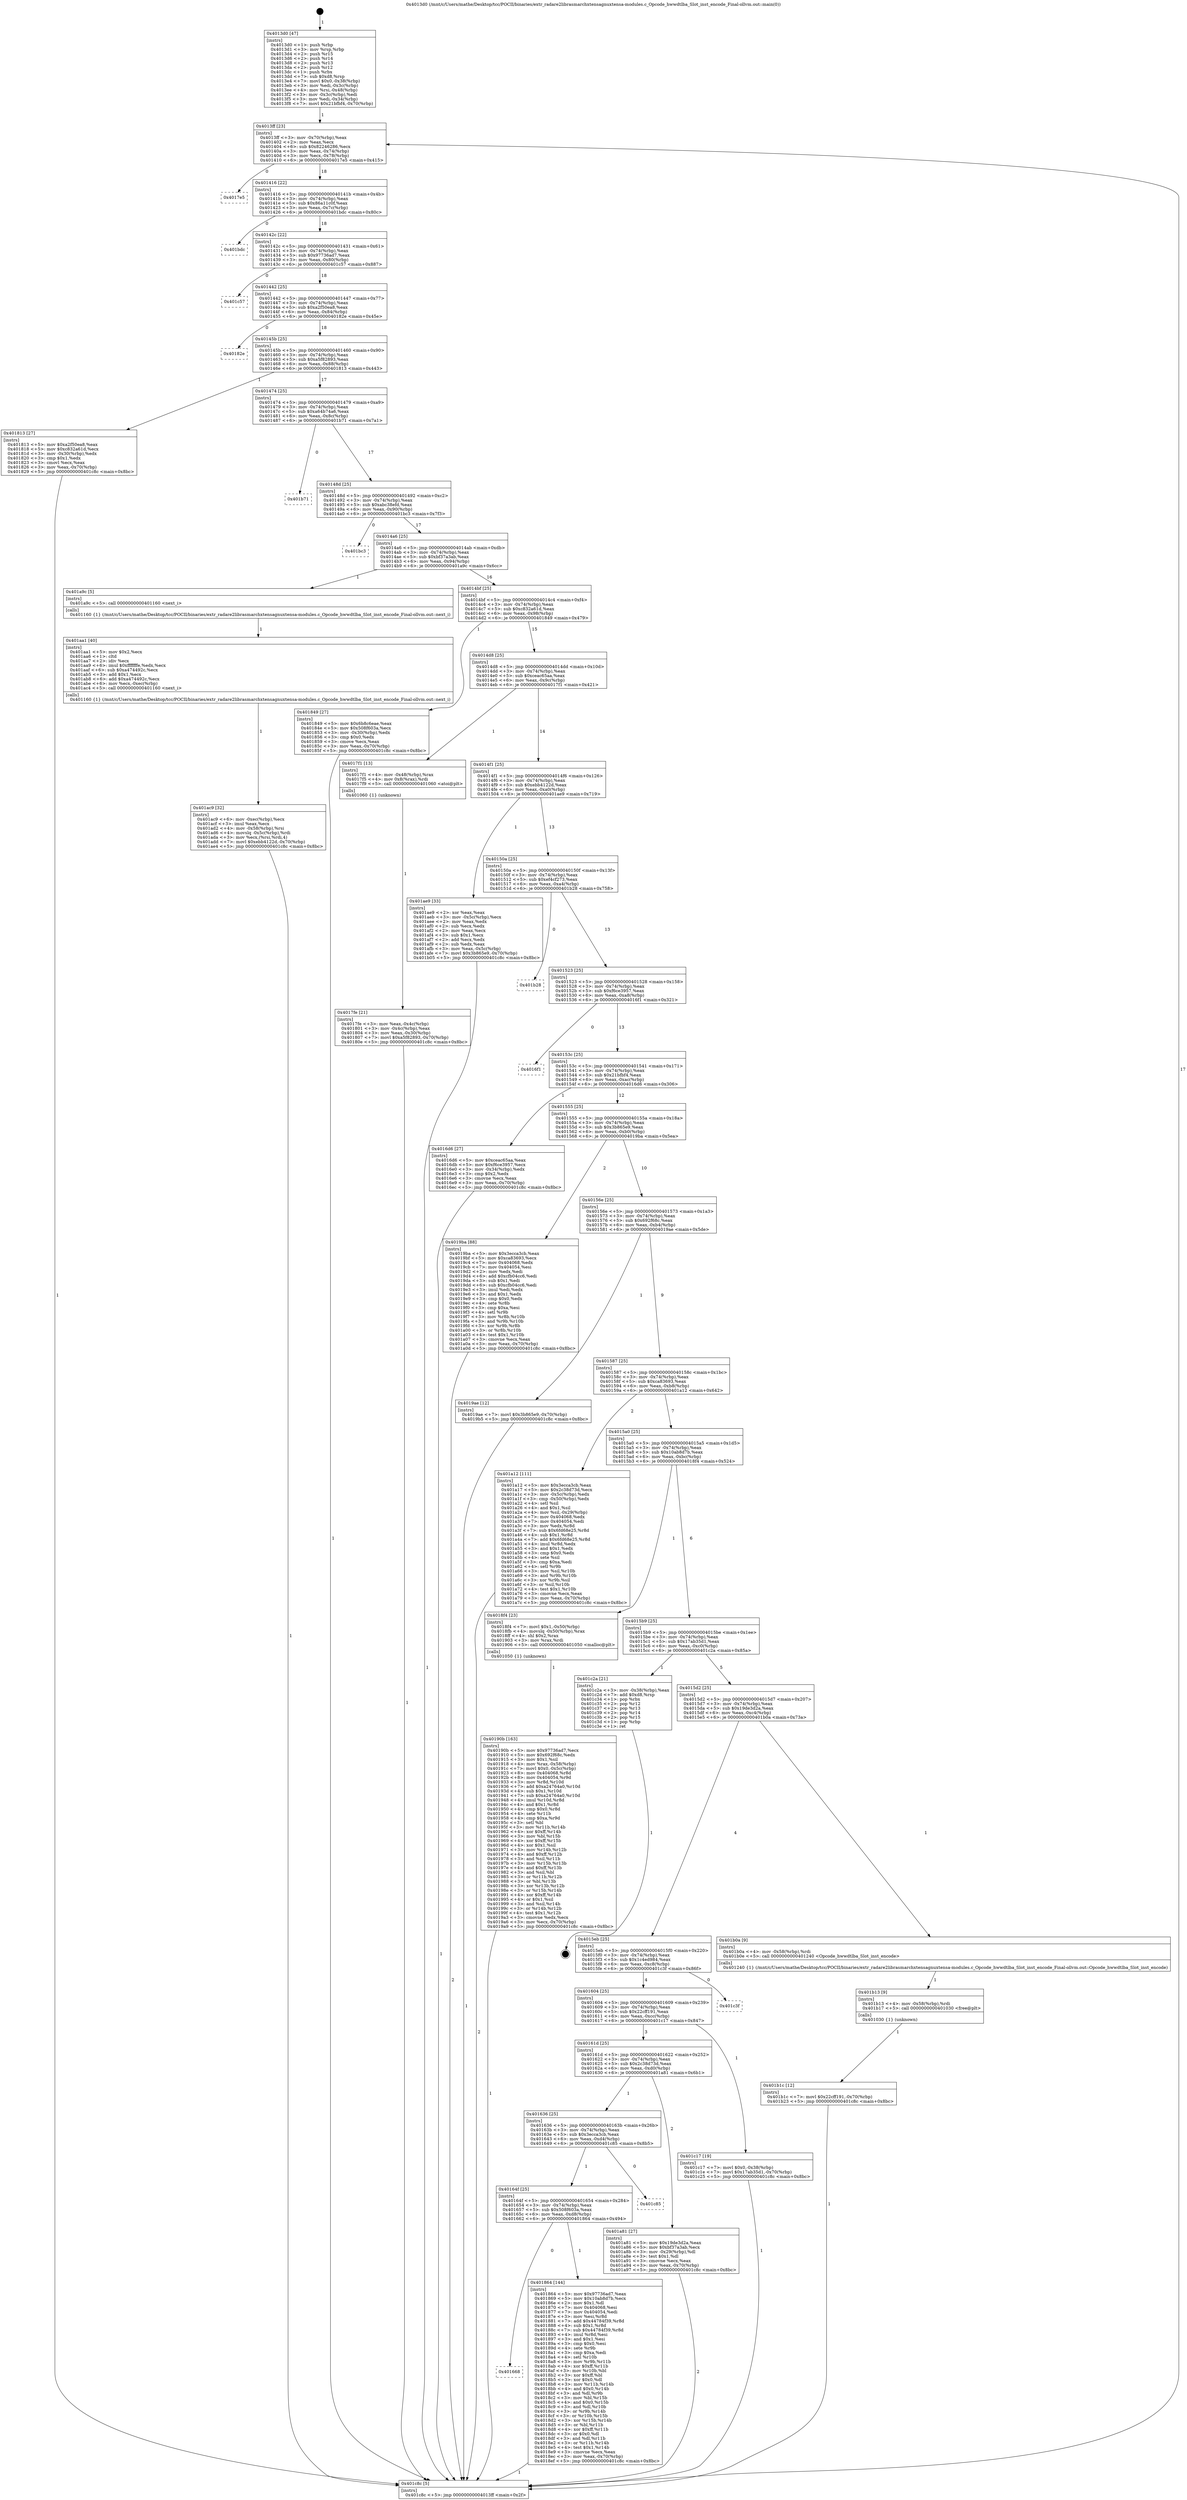 digraph "0x4013d0" {
  label = "0x4013d0 (/mnt/c/Users/mathe/Desktop/tcc/POCII/binaries/extr_radare2librasmarchxtensagnuxtensa-modules.c_Opcode_hwwdtlba_Slot_inst_encode_Final-ollvm.out::main(0))"
  labelloc = "t"
  node[shape=record]

  Entry [label="",width=0.3,height=0.3,shape=circle,fillcolor=black,style=filled]
  "0x4013ff" [label="{
     0x4013ff [23]\l
     | [instrs]\l
     &nbsp;&nbsp;0x4013ff \<+3\>: mov -0x70(%rbp),%eax\l
     &nbsp;&nbsp;0x401402 \<+2\>: mov %eax,%ecx\l
     &nbsp;&nbsp;0x401404 \<+6\>: sub $0x82246286,%ecx\l
     &nbsp;&nbsp;0x40140a \<+3\>: mov %eax,-0x74(%rbp)\l
     &nbsp;&nbsp;0x40140d \<+3\>: mov %ecx,-0x78(%rbp)\l
     &nbsp;&nbsp;0x401410 \<+6\>: je 00000000004017e5 \<main+0x415\>\l
  }"]
  "0x4017e5" [label="{
     0x4017e5\l
  }", style=dashed]
  "0x401416" [label="{
     0x401416 [22]\l
     | [instrs]\l
     &nbsp;&nbsp;0x401416 \<+5\>: jmp 000000000040141b \<main+0x4b\>\l
     &nbsp;&nbsp;0x40141b \<+3\>: mov -0x74(%rbp),%eax\l
     &nbsp;&nbsp;0x40141e \<+5\>: sub $0x86a11c0f,%eax\l
     &nbsp;&nbsp;0x401423 \<+3\>: mov %eax,-0x7c(%rbp)\l
     &nbsp;&nbsp;0x401426 \<+6\>: je 0000000000401bdc \<main+0x80c\>\l
  }"]
  Exit [label="",width=0.3,height=0.3,shape=circle,fillcolor=black,style=filled,peripheries=2]
  "0x401bdc" [label="{
     0x401bdc\l
  }", style=dashed]
  "0x40142c" [label="{
     0x40142c [22]\l
     | [instrs]\l
     &nbsp;&nbsp;0x40142c \<+5\>: jmp 0000000000401431 \<main+0x61\>\l
     &nbsp;&nbsp;0x401431 \<+3\>: mov -0x74(%rbp),%eax\l
     &nbsp;&nbsp;0x401434 \<+5\>: sub $0x97736ad7,%eax\l
     &nbsp;&nbsp;0x401439 \<+3\>: mov %eax,-0x80(%rbp)\l
     &nbsp;&nbsp;0x40143c \<+6\>: je 0000000000401c57 \<main+0x887\>\l
  }"]
  "0x401b1c" [label="{
     0x401b1c [12]\l
     | [instrs]\l
     &nbsp;&nbsp;0x401b1c \<+7\>: movl $0x22cff191,-0x70(%rbp)\l
     &nbsp;&nbsp;0x401b23 \<+5\>: jmp 0000000000401c8c \<main+0x8bc\>\l
  }"]
  "0x401c57" [label="{
     0x401c57\l
  }", style=dashed]
  "0x401442" [label="{
     0x401442 [25]\l
     | [instrs]\l
     &nbsp;&nbsp;0x401442 \<+5\>: jmp 0000000000401447 \<main+0x77\>\l
     &nbsp;&nbsp;0x401447 \<+3\>: mov -0x74(%rbp),%eax\l
     &nbsp;&nbsp;0x40144a \<+5\>: sub $0xa2f50ea8,%eax\l
     &nbsp;&nbsp;0x40144f \<+6\>: mov %eax,-0x84(%rbp)\l
     &nbsp;&nbsp;0x401455 \<+6\>: je 000000000040182e \<main+0x45e\>\l
  }"]
  "0x401b13" [label="{
     0x401b13 [9]\l
     | [instrs]\l
     &nbsp;&nbsp;0x401b13 \<+4\>: mov -0x58(%rbp),%rdi\l
     &nbsp;&nbsp;0x401b17 \<+5\>: call 0000000000401030 \<free@plt\>\l
     | [calls]\l
     &nbsp;&nbsp;0x401030 \{1\} (unknown)\l
  }"]
  "0x40182e" [label="{
     0x40182e\l
  }", style=dashed]
  "0x40145b" [label="{
     0x40145b [25]\l
     | [instrs]\l
     &nbsp;&nbsp;0x40145b \<+5\>: jmp 0000000000401460 \<main+0x90\>\l
     &nbsp;&nbsp;0x401460 \<+3\>: mov -0x74(%rbp),%eax\l
     &nbsp;&nbsp;0x401463 \<+5\>: sub $0xa5f82893,%eax\l
     &nbsp;&nbsp;0x401468 \<+6\>: mov %eax,-0x88(%rbp)\l
     &nbsp;&nbsp;0x40146e \<+6\>: je 0000000000401813 \<main+0x443\>\l
  }"]
  "0x401ac9" [label="{
     0x401ac9 [32]\l
     | [instrs]\l
     &nbsp;&nbsp;0x401ac9 \<+6\>: mov -0xec(%rbp),%ecx\l
     &nbsp;&nbsp;0x401acf \<+3\>: imul %eax,%ecx\l
     &nbsp;&nbsp;0x401ad2 \<+4\>: mov -0x58(%rbp),%rsi\l
     &nbsp;&nbsp;0x401ad6 \<+4\>: movslq -0x5c(%rbp),%rdi\l
     &nbsp;&nbsp;0x401ada \<+3\>: mov %ecx,(%rsi,%rdi,4)\l
     &nbsp;&nbsp;0x401add \<+7\>: movl $0xebb4122d,-0x70(%rbp)\l
     &nbsp;&nbsp;0x401ae4 \<+5\>: jmp 0000000000401c8c \<main+0x8bc\>\l
  }"]
  "0x401813" [label="{
     0x401813 [27]\l
     | [instrs]\l
     &nbsp;&nbsp;0x401813 \<+5\>: mov $0xa2f50ea8,%eax\l
     &nbsp;&nbsp;0x401818 \<+5\>: mov $0xc832a61d,%ecx\l
     &nbsp;&nbsp;0x40181d \<+3\>: mov -0x30(%rbp),%edx\l
     &nbsp;&nbsp;0x401820 \<+3\>: cmp $0x1,%edx\l
     &nbsp;&nbsp;0x401823 \<+3\>: cmovl %ecx,%eax\l
     &nbsp;&nbsp;0x401826 \<+3\>: mov %eax,-0x70(%rbp)\l
     &nbsp;&nbsp;0x401829 \<+5\>: jmp 0000000000401c8c \<main+0x8bc\>\l
  }"]
  "0x401474" [label="{
     0x401474 [25]\l
     | [instrs]\l
     &nbsp;&nbsp;0x401474 \<+5\>: jmp 0000000000401479 \<main+0xa9\>\l
     &nbsp;&nbsp;0x401479 \<+3\>: mov -0x74(%rbp),%eax\l
     &nbsp;&nbsp;0x40147c \<+5\>: sub $0xa64b74a6,%eax\l
     &nbsp;&nbsp;0x401481 \<+6\>: mov %eax,-0x8c(%rbp)\l
     &nbsp;&nbsp;0x401487 \<+6\>: je 0000000000401b71 \<main+0x7a1\>\l
  }"]
  "0x401aa1" [label="{
     0x401aa1 [40]\l
     | [instrs]\l
     &nbsp;&nbsp;0x401aa1 \<+5\>: mov $0x2,%ecx\l
     &nbsp;&nbsp;0x401aa6 \<+1\>: cltd\l
     &nbsp;&nbsp;0x401aa7 \<+2\>: idiv %ecx\l
     &nbsp;&nbsp;0x401aa9 \<+6\>: imul $0xfffffffe,%edx,%ecx\l
     &nbsp;&nbsp;0x401aaf \<+6\>: sub $0xa474492c,%ecx\l
     &nbsp;&nbsp;0x401ab5 \<+3\>: add $0x1,%ecx\l
     &nbsp;&nbsp;0x401ab8 \<+6\>: add $0xa474492c,%ecx\l
     &nbsp;&nbsp;0x401abe \<+6\>: mov %ecx,-0xec(%rbp)\l
     &nbsp;&nbsp;0x401ac4 \<+5\>: call 0000000000401160 \<next_i\>\l
     | [calls]\l
     &nbsp;&nbsp;0x401160 \{1\} (/mnt/c/Users/mathe/Desktop/tcc/POCII/binaries/extr_radare2librasmarchxtensagnuxtensa-modules.c_Opcode_hwwdtlba_Slot_inst_encode_Final-ollvm.out::next_i)\l
  }"]
  "0x401b71" [label="{
     0x401b71\l
  }", style=dashed]
  "0x40148d" [label="{
     0x40148d [25]\l
     | [instrs]\l
     &nbsp;&nbsp;0x40148d \<+5\>: jmp 0000000000401492 \<main+0xc2\>\l
     &nbsp;&nbsp;0x401492 \<+3\>: mov -0x74(%rbp),%eax\l
     &nbsp;&nbsp;0x401495 \<+5\>: sub $0xabc38efd,%eax\l
     &nbsp;&nbsp;0x40149a \<+6\>: mov %eax,-0x90(%rbp)\l
     &nbsp;&nbsp;0x4014a0 \<+6\>: je 0000000000401bc3 \<main+0x7f3\>\l
  }"]
  "0x40190b" [label="{
     0x40190b [163]\l
     | [instrs]\l
     &nbsp;&nbsp;0x40190b \<+5\>: mov $0x97736ad7,%ecx\l
     &nbsp;&nbsp;0x401910 \<+5\>: mov $0x692f68c,%edx\l
     &nbsp;&nbsp;0x401915 \<+3\>: mov $0x1,%sil\l
     &nbsp;&nbsp;0x401918 \<+4\>: mov %rax,-0x58(%rbp)\l
     &nbsp;&nbsp;0x40191c \<+7\>: movl $0x0,-0x5c(%rbp)\l
     &nbsp;&nbsp;0x401923 \<+8\>: mov 0x404068,%r8d\l
     &nbsp;&nbsp;0x40192b \<+8\>: mov 0x404054,%r9d\l
     &nbsp;&nbsp;0x401933 \<+3\>: mov %r8d,%r10d\l
     &nbsp;&nbsp;0x401936 \<+7\>: add $0xa24764a0,%r10d\l
     &nbsp;&nbsp;0x40193d \<+4\>: sub $0x1,%r10d\l
     &nbsp;&nbsp;0x401941 \<+7\>: sub $0xa24764a0,%r10d\l
     &nbsp;&nbsp;0x401948 \<+4\>: imul %r10d,%r8d\l
     &nbsp;&nbsp;0x40194c \<+4\>: and $0x1,%r8d\l
     &nbsp;&nbsp;0x401950 \<+4\>: cmp $0x0,%r8d\l
     &nbsp;&nbsp;0x401954 \<+4\>: sete %r11b\l
     &nbsp;&nbsp;0x401958 \<+4\>: cmp $0xa,%r9d\l
     &nbsp;&nbsp;0x40195c \<+3\>: setl %bl\l
     &nbsp;&nbsp;0x40195f \<+3\>: mov %r11b,%r14b\l
     &nbsp;&nbsp;0x401962 \<+4\>: xor $0xff,%r14b\l
     &nbsp;&nbsp;0x401966 \<+3\>: mov %bl,%r15b\l
     &nbsp;&nbsp;0x401969 \<+4\>: xor $0xff,%r15b\l
     &nbsp;&nbsp;0x40196d \<+4\>: xor $0x1,%sil\l
     &nbsp;&nbsp;0x401971 \<+3\>: mov %r14b,%r12b\l
     &nbsp;&nbsp;0x401974 \<+4\>: and $0xff,%r12b\l
     &nbsp;&nbsp;0x401978 \<+3\>: and %sil,%r11b\l
     &nbsp;&nbsp;0x40197b \<+3\>: mov %r15b,%r13b\l
     &nbsp;&nbsp;0x40197e \<+4\>: and $0xff,%r13b\l
     &nbsp;&nbsp;0x401982 \<+3\>: and %sil,%bl\l
     &nbsp;&nbsp;0x401985 \<+3\>: or %r11b,%r12b\l
     &nbsp;&nbsp;0x401988 \<+3\>: or %bl,%r13b\l
     &nbsp;&nbsp;0x40198b \<+3\>: xor %r13b,%r12b\l
     &nbsp;&nbsp;0x40198e \<+3\>: or %r15b,%r14b\l
     &nbsp;&nbsp;0x401991 \<+4\>: xor $0xff,%r14b\l
     &nbsp;&nbsp;0x401995 \<+4\>: or $0x1,%sil\l
     &nbsp;&nbsp;0x401999 \<+3\>: and %sil,%r14b\l
     &nbsp;&nbsp;0x40199c \<+3\>: or %r14b,%r12b\l
     &nbsp;&nbsp;0x40199f \<+4\>: test $0x1,%r12b\l
     &nbsp;&nbsp;0x4019a3 \<+3\>: cmovne %edx,%ecx\l
     &nbsp;&nbsp;0x4019a6 \<+3\>: mov %ecx,-0x70(%rbp)\l
     &nbsp;&nbsp;0x4019a9 \<+5\>: jmp 0000000000401c8c \<main+0x8bc\>\l
  }"]
  "0x401bc3" [label="{
     0x401bc3\l
  }", style=dashed]
  "0x4014a6" [label="{
     0x4014a6 [25]\l
     | [instrs]\l
     &nbsp;&nbsp;0x4014a6 \<+5\>: jmp 00000000004014ab \<main+0xdb\>\l
     &nbsp;&nbsp;0x4014ab \<+3\>: mov -0x74(%rbp),%eax\l
     &nbsp;&nbsp;0x4014ae \<+5\>: sub $0xbf37a3ab,%eax\l
     &nbsp;&nbsp;0x4014b3 \<+6\>: mov %eax,-0x94(%rbp)\l
     &nbsp;&nbsp;0x4014b9 \<+6\>: je 0000000000401a9c \<main+0x6cc\>\l
  }"]
  "0x401668" [label="{
     0x401668\l
  }", style=dashed]
  "0x401a9c" [label="{
     0x401a9c [5]\l
     | [instrs]\l
     &nbsp;&nbsp;0x401a9c \<+5\>: call 0000000000401160 \<next_i\>\l
     | [calls]\l
     &nbsp;&nbsp;0x401160 \{1\} (/mnt/c/Users/mathe/Desktop/tcc/POCII/binaries/extr_radare2librasmarchxtensagnuxtensa-modules.c_Opcode_hwwdtlba_Slot_inst_encode_Final-ollvm.out::next_i)\l
  }"]
  "0x4014bf" [label="{
     0x4014bf [25]\l
     | [instrs]\l
     &nbsp;&nbsp;0x4014bf \<+5\>: jmp 00000000004014c4 \<main+0xf4\>\l
     &nbsp;&nbsp;0x4014c4 \<+3\>: mov -0x74(%rbp),%eax\l
     &nbsp;&nbsp;0x4014c7 \<+5\>: sub $0xc832a61d,%eax\l
     &nbsp;&nbsp;0x4014cc \<+6\>: mov %eax,-0x98(%rbp)\l
     &nbsp;&nbsp;0x4014d2 \<+6\>: je 0000000000401849 \<main+0x479\>\l
  }"]
  "0x401864" [label="{
     0x401864 [144]\l
     | [instrs]\l
     &nbsp;&nbsp;0x401864 \<+5\>: mov $0x97736ad7,%eax\l
     &nbsp;&nbsp;0x401869 \<+5\>: mov $0x10ab8d7b,%ecx\l
     &nbsp;&nbsp;0x40186e \<+2\>: mov $0x1,%dl\l
     &nbsp;&nbsp;0x401870 \<+7\>: mov 0x404068,%esi\l
     &nbsp;&nbsp;0x401877 \<+7\>: mov 0x404054,%edi\l
     &nbsp;&nbsp;0x40187e \<+3\>: mov %esi,%r8d\l
     &nbsp;&nbsp;0x401881 \<+7\>: add $0x44784f39,%r8d\l
     &nbsp;&nbsp;0x401888 \<+4\>: sub $0x1,%r8d\l
     &nbsp;&nbsp;0x40188c \<+7\>: sub $0x44784f39,%r8d\l
     &nbsp;&nbsp;0x401893 \<+4\>: imul %r8d,%esi\l
     &nbsp;&nbsp;0x401897 \<+3\>: and $0x1,%esi\l
     &nbsp;&nbsp;0x40189a \<+3\>: cmp $0x0,%esi\l
     &nbsp;&nbsp;0x40189d \<+4\>: sete %r9b\l
     &nbsp;&nbsp;0x4018a1 \<+3\>: cmp $0xa,%edi\l
     &nbsp;&nbsp;0x4018a4 \<+4\>: setl %r10b\l
     &nbsp;&nbsp;0x4018a8 \<+3\>: mov %r9b,%r11b\l
     &nbsp;&nbsp;0x4018ab \<+4\>: xor $0xff,%r11b\l
     &nbsp;&nbsp;0x4018af \<+3\>: mov %r10b,%bl\l
     &nbsp;&nbsp;0x4018b2 \<+3\>: xor $0xff,%bl\l
     &nbsp;&nbsp;0x4018b5 \<+3\>: xor $0x0,%dl\l
     &nbsp;&nbsp;0x4018b8 \<+3\>: mov %r11b,%r14b\l
     &nbsp;&nbsp;0x4018bb \<+4\>: and $0x0,%r14b\l
     &nbsp;&nbsp;0x4018bf \<+3\>: and %dl,%r9b\l
     &nbsp;&nbsp;0x4018c2 \<+3\>: mov %bl,%r15b\l
     &nbsp;&nbsp;0x4018c5 \<+4\>: and $0x0,%r15b\l
     &nbsp;&nbsp;0x4018c9 \<+3\>: and %dl,%r10b\l
     &nbsp;&nbsp;0x4018cc \<+3\>: or %r9b,%r14b\l
     &nbsp;&nbsp;0x4018cf \<+3\>: or %r10b,%r15b\l
     &nbsp;&nbsp;0x4018d2 \<+3\>: xor %r15b,%r14b\l
     &nbsp;&nbsp;0x4018d5 \<+3\>: or %bl,%r11b\l
     &nbsp;&nbsp;0x4018d8 \<+4\>: xor $0xff,%r11b\l
     &nbsp;&nbsp;0x4018dc \<+3\>: or $0x0,%dl\l
     &nbsp;&nbsp;0x4018df \<+3\>: and %dl,%r11b\l
     &nbsp;&nbsp;0x4018e2 \<+3\>: or %r11b,%r14b\l
     &nbsp;&nbsp;0x4018e5 \<+4\>: test $0x1,%r14b\l
     &nbsp;&nbsp;0x4018e9 \<+3\>: cmovne %ecx,%eax\l
     &nbsp;&nbsp;0x4018ec \<+3\>: mov %eax,-0x70(%rbp)\l
     &nbsp;&nbsp;0x4018ef \<+5\>: jmp 0000000000401c8c \<main+0x8bc\>\l
  }"]
  "0x401849" [label="{
     0x401849 [27]\l
     | [instrs]\l
     &nbsp;&nbsp;0x401849 \<+5\>: mov $0x6b8c6eae,%eax\l
     &nbsp;&nbsp;0x40184e \<+5\>: mov $0x508f603a,%ecx\l
     &nbsp;&nbsp;0x401853 \<+3\>: mov -0x30(%rbp),%edx\l
     &nbsp;&nbsp;0x401856 \<+3\>: cmp $0x0,%edx\l
     &nbsp;&nbsp;0x401859 \<+3\>: cmove %ecx,%eax\l
     &nbsp;&nbsp;0x40185c \<+3\>: mov %eax,-0x70(%rbp)\l
     &nbsp;&nbsp;0x40185f \<+5\>: jmp 0000000000401c8c \<main+0x8bc\>\l
  }"]
  "0x4014d8" [label="{
     0x4014d8 [25]\l
     | [instrs]\l
     &nbsp;&nbsp;0x4014d8 \<+5\>: jmp 00000000004014dd \<main+0x10d\>\l
     &nbsp;&nbsp;0x4014dd \<+3\>: mov -0x74(%rbp),%eax\l
     &nbsp;&nbsp;0x4014e0 \<+5\>: sub $0xceac65aa,%eax\l
     &nbsp;&nbsp;0x4014e5 \<+6\>: mov %eax,-0x9c(%rbp)\l
     &nbsp;&nbsp;0x4014eb \<+6\>: je 00000000004017f1 \<main+0x421\>\l
  }"]
  "0x40164f" [label="{
     0x40164f [25]\l
     | [instrs]\l
     &nbsp;&nbsp;0x40164f \<+5\>: jmp 0000000000401654 \<main+0x284\>\l
     &nbsp;&nbsp;0x401654 \<+3\>: mov -0x74(%rbp),%eax\l
     &nbsp;&nbsp;0x401657 \<+5\>: sub $0x508f603a,%eax\l
     &nbsp;&nbsp;0x40165c \<+6\>: mov %eax,-0xd8(%rbp)\l
     &nbsp;&nbsp;0x401662 \<+6\>: je 0000000000401864 \<main+0x494\>\l
  }"]
  "0x4017f1" [label="{
     0x4017f1 [13]\l
     | [instrs]\l
     &nbsp;&nbsp;0x4017f1 \<+4\>: mov -0x48(%rbp),%rax\l
     &nbsp;&nbsp;0x4017f5 \<+4\>: mov 0x8(%rax),%rdi\l
     &nbsp;&nbsp;0x4017f9 \<+5\>: call 0000000000401060 \<atoi@plt\>\l
     | [calls]\l
     &nbsp;&nbsp;0x401060 \{1\} (unknown)\l
  }"]
  "0x4014f1" [label="{
     0x4014f1 [25]\l
     | [instrs]\l
     &nbsp;&nbsp;0x4014f1 \<+5\>: jmp 00000000004014f6 \<main+0x126\>\l
     &nbsp;&nbsp;0x4014f6 \<+3\>: mov -0x74(%rbp),%eax\l
     &nbsp;&nbsp;0x4014f9 \<+5\>: sub $0xebb4122d,%eax\l
     &nbsp;&nbsp;0x4014fe \<+6\>: mov %eax,-0xa0(%rbp)\l
     &nbsp;&nbsp;0x401504 \<+6\>: je 0000000000401ae9 \<main+0x719\>\l
  }"]
  "0x401c85" [label="{
     0x401c85\l
  }", style=dashed]
  "0x401ae9" [label="{
     0x401ae9 [33]\l
     | [instrs]\l
     &nbsp;&nbsp;0x401ae9 \<+2\>: xor %eax,%eax\l
     &nbsp;&nbsp;0x401aeb \<+3\>: mov -0x5c(%rbp),%ecx\l
     &nbsp;&nbsp;0x401aee \<+2\>: mov %eax,%edx\l
     &nbsp;&nbsp;0x401af0 \<+2\>: sub %ecx,%edx\l
     &nbsp;&nbsp;0x401af2 \<+2\>: mov %eax,%ecx\l
     &nbsp;&nbsp;0x401af4 \<+3\>: sub $0x1,%ecx\l
     &nbsp;&nbsp;0x401af7 \<+2\>: add %ecx,%edx\l
     &nbsp;&nbsp;0x401af9 \<+2\>: sub %edx,%eax\l
     &nbsp;&nbsp;0x401afb \<+3\>: mov %eax,-0x5c(%rbp)\l
     &nbsp;&nbsp;0x401afe \<+7\>: movl $0x3b865e9,-0x70(%rbp)\l
     &nbsp;&nbsp;0x401b05 \<+5\>: jmp 0000000000401c8c \<main+0x8bc\>\l
  }"]
  "0x40150a" [label="{
     0x40150a [25]\l
     | [instrs]\l
     &nbsp;&nbsp;0x40150a \<+5\>: jmp 000000000040150f \<main+0x13f\>\l
     &nbsp;&nbsp;0x40150f \<+3\>: mov -0x74(%rbp),%eax\l
     &nbsp;&nbsp;0x401512 \<+5\>: sub $0xef4cf273,%eax\l
     &nbsp;&nbsp;0x401517 \<+6\>: mov %eax,-0xa4(%rbp)\l
     &nbsp;&nbsp;0x40151d \<+6\>: je 0000000000401b28 \<main+0x758\>\l
  }"]
  "0x401636" [label="{
     0x401636 [25]\l
     | [instrs]\l
     &nbsp;&nbsp;0x401636 \<+5\>: jmp 000000000040163b \<main+0x26b\>\l
     &nbsp;&nbsp;0x40163b \<+3\>: mov -0x74(%rbp),%eax\l
     &nbsp;&nbsp;0x40163e \<+5\>: sub $0x3ecca3cb,%eax\l
     &nbsp;&nbsp;0x401643 \<+6\>: mov %eax,-0xd4(%rbp)\l
     &nbsp;&nbsp;0x401649 \<+6\>: je 0000000000401c85 \<main+0x8b5\>\l
  }"]
  "0x401b28" [label="{
     0x401b28\l
  }", style=dashed]
  "0x401523" [label="{
     0x401523 [25]\l
     | [instrs]\l
     &nbsp;&nbsp;0x401523 \<+5\>: jmp 0000000000401528 \<main+0x158\>\l
     &nbsp;&nbsp;0x401528 \<+3\>: mov -0x74(%rbp),%eax\l
     &nbsp;&nbsp;0x40152b \<+5\>: sub $0xf6ce3957,%eax\l
     &nbsp;&nbsp;0x401530 \<+6\>: mov %eax,-0xa8(%rbp)\l
     &nbsp;&nbsp;0x401536 \<+6\>: je 00000000004016f1 \<main+0x321\>\l
  }"]
  "0x401a81" [label="{
     0x401a81 [27]\l
     | [instrs]\l
     &nbsp;&nbsp;0x401a81 \<+5\>: mov $0x19de3d2a,%eax\l
     &nbsp;&nbsp;0x401a86 \<+5\>: mov $0xbf37a3ab,%ecx\l
     &nbsp;&nbsp;0x401a8b \<+3\>: mov -0x29(%rbp),%dl\l
     &nbsp;&nbsp;0x401a8e \<+3\>: test $0x1,%dl\l
     &nbsp;&nbsp;0x401a91 \<+3\>: cmovne %ecx,%eax\l
     &nbsp;&nbsp;0x401a94 \<+3\>: mov %eax,-0x70(%rbp)\l
     &nbsp;&nbsp;0x401a97 \<+5\>: jmp 0000000000401c8c \<main+0x8bc\>\l
  }"]
  "0x4016f1" [label="{
     0x4016f1\l
  }", style=dashed]
  "0x40153c" [label="{
     0x40153c [25]\l
     | [instrs]\l
     &nbsp;&nbsp;0x40153c \<+5\>: jmp 0000000000401541 \<main+0x171\>\l
     &nbsp;&nbsp;0x401541 \<+3\>: mov -0x74(%rbp),%eax\l
     &nbsp;&nbsp;0x401544 \<+5\>: sub $0x21bfbf4,%eax\l
     &nbsp;&nbsp;0x401549 \<+6\>: mov %eax,-0xac(%rbp)\l
     &nbsp;&nbsp;0x40154f \<+6\>: je 00000000004016d6 \<main+0x306\>\l
  }"]
  "0x40161d" [label="{
     0x40161d [25]\l
     | [instrs]\l
     &nbsp;&nbsp;0x40161d \<+5\>: jmp 0000000000401622 \<main+0x252\>\l
     &nbsp;&nbsp;0x401622 \<+3\>: mov -0x74(%rbp),%eax\l
     &nbsp;&nbsp;0x401625 \<+5\>: sub $0x2c38d73d,%eax\l
     &nbsp;&nbsp;0x40162a \<+6\>: mov %eax,-0xd0(%rbp)\l
     &nbsp;&nbsp;0x401630 \<+6\>: je 0000000000401a81 \<main+0x6b1\>\l
  }"]
  "0x4016d6" [label="{
     0x4016d6 [27]\l
     | [instrs]\l
     &nbsp;&nbsp;0x4016d6 \<+5\>: mov $0xceac65aa,%eax\l
     &nbsp;&nbsp;0x4016db \<+5\>: mov $0xf6ce3957,%ecx\l
     &nbsp;&nbsp;0x4016e0 \<+3\>: mov -0x34(%rbp),%edx\l
     &nbsp;&nbsp;0x4016e3 \<+3\>: cmp $0x2,%edx\l
     &nbsp;&nbsp;0x4016e6 \<+3\>: cmovne %ecx,%eax\l
     &nbsp;&nbsp;0x4016e9 \<+3\>: mov %eax,-0x70(%rbp)\l
     &nbsp;&nbsp;0x4016ec \<+5\>: jmp 0000000000401c8c \<main+0x8bc\>\l
  }"]
  "0x401555" [label="{
     0x401555 [25]\l
     | [instrs]\l
     &nbsp;&nbsp;0x401555 \<+5\>: jmp 000000000040155a \<main+0x18a\>\l
     &nbsp;&nbsp;0x40155a \<+3\>: mov -0x74(%rbp),%eax\l
     &nbsp;&nbsp;0x40155d \<+5\>: sub $0x3b865e9,%eax\l
     &nbsp;&nbsp;0x401562 \<+6\>: mov %eax,-0xb0(%rbp)\l
     &nbsp;&nbsp;0x401568 \<+6\>: je 00000000004019ba \<main+0x5ea\>\l
  }"]
  "0x401c8c" [label="{
     0x401c8c [5]\l
     | [instrs]\l
     &nbsp;&nbsp;0x401c8c \<+5\>: jmp 00000000004013ff \<main+0x2f\>\l
  }"]
  "0x4013d0" [label="{
     0x4013d0 [47]\l
     | [instrs]\l
     &nbsp;&nbsp;0x4013d0 \<+1\>: push %rbp\l
     &nbsp;&nbsp;0x4013d1 \<+3\>: mov %rsp,%rbp\l
     &nbsp;&nbsp;0x4013d4 \<+2\>: push %r15\l
     &nbsp;&nbsp;0x4013d6 \<+2\>: push %r14\l
     &nbsp;&nbsp;0x4013d8 \<+2\>: push %r13\l
     &nbsp;&nbsp;0x4013da \<+2\>: push %r12\l
     &nbsp;&nbsp;0x4013dc \<+1\>: push %rbx\l
     &nbsp;&nbsp;0x4013dd \<+7\>: sub $0xd8,%rsp\l
     &nbsp;&nbsp;0x4013e4 \<+7\>: movl $0x0,-0x38(%rbp)\l
     &nbsp;&nbsp;0x4013eb \<+3\>: mov %edi,-0x3c(%rbp)\l
     &nbsp;&nbsp;0x4013ee \<+4\>: mov %rsi,-0x48(%rbp)\l
     &nbsp;&nbsp;0x4013f2 \<+3\>: mov -0x3c(%rbp),%edi\l
     &nbsp;&nbsp;0x4013f5 \<+3\>: mov %edi,-0x34(%rbp)\l
     &nbsp;&nbsp;0x4013f8 \<+7\>: movl $0x21bfbf4,-0x70(%rbp)\l
  }"]
  "0x4017fe" [label="{
     0x4017fe [21]\l
     | [instrs]\l
     &nbsp;&nbsp;0x4017fe \<+3\>: mov %eax,-0x4c(%rbp)\l
     &nbsp;&nbsp;0x401801 \<+3\>: mov -0x4c(%rbp),%eax\l
     &nbsp;&nbsp;0x401804 \<+3\>: mov %eax,-0x30(%rbp)\l
     &nbsp;&nbsp;0x401807 \<+7\>: movl $0xa5f82893,-0x70(%rbp)\l
     &nbsp;&nbsp;0x40180e \<+5\>: jmp 0000000000401c8c \<main+0x8bc\>\l
  }"]
  "0x401c17" [label="{
     0x401c17 [19]\l
     | [instrs]\l
     &nbsp;&nbsp;0x401c17 \<+7\>: movl $0x0,-0x38(%rbp)\l
     &nbsp;&nbsp;0x401c1e \<+7\>: movl $0x17ab35d1,-0x70(%rbp)\l
     &nbsp;&nbsp;0x401c25 \<+5\>: jmp 0000000000401c8c \<main+0x8bc\>\l
  }"]
  "0x4019ba" [label="{
     0x4019ba [88]\l
     | [instrs]\l
     &nbsp;&nbsp;0x4019ba \<+5\>: mov $0x3ecca3cb,%eax\l
     &nbsp;&nbsp;0x4019bf \<+5\>: mov $0xca83693,%ecx\l
     &nbsp;&nbsp;0x4019c4 \<+7\>: mov 0x404068,%edx\l
     &nbsp;&nbsp;0x4019cb \<+7\>: mov 0x404054,%esi\l
     &nbsp;&nbsp;0x4019d2 \<+2\>: mov %edx,%edi\l
     &nbsp;&nbsp;0x4019d4 \<+6\>: add $0xcfb04cc6,%edi\l
     &nbsp;&nbsp;0x4019da \<+3\>: sub $0x1,%edi\l
     &nbsp;&nbsp;0x4019dd \<+6\>: sub $0xcfb04cc6,%edi\l
     &nbsp;&nbsp;0x4019e3 \<+3\>: imul %edi,%edx\l
     &nbsp;&nbsp;0x4019e6 \<+3\>: and $0x1,%edx\l
     &nbsp;&nbsp;0x4019e9 \<+3\>: cmp $0x0,%edx\l
     &nbsp;&nbsp;0x4019ec \<+4\>: sete %r8b\l
     &nbsp;&nbsp;0x4019f0 \<+3\>: cmp $0xa,%esi\l
     &nbsp;&nbsp;0x4019f3 \<+4\>: setl %r9b\l
     &nbsp;&nbsp;0x4019f7 \<+3\>: mov %r8b,%r10b\l
     &nbsp;&nbsp;0x4019fa \<+3\>: and %r9b,%r10b\l
     &nbsp;&nbsp;0x4019fd \<+3\>: xor %r9b,%r8b\l
     &nbsp;&nbsp;0x401a00 \<+3\>: or %r8b,%r10b\l
     &nbsp;&nbsp;0x401a03 \<+4\>: test $0x1,%r10b\l
     &nbsp;&nbsp;0x401a07 \<+3\>: cmovne %ecx,%eax\l
     &nbsp;&nbsp;0x401a0a \<+3\>: mov %eax,-0x70(%rbp)\l
     &nbsp;&nbsp;0x401a0d \<+5\>: jmp 0000000000401c8c \<main+0x8bc\>\l
  }"]
  "0x40156e" [label="{
     0x40156e [25]\l
     | [instrs]\l
     &nbsp;&nbsp;0x40156e \<+5\>: jmp 0000000000401573 \<main+0x1a3\>\l
     &nbsp;&nbsp;0x401573 \<+3\>: mov -0x74(%rbp),%eax\l
     &nbsp;&nbsp;0x401576 \<+5\>: sub $0x692f68c,%eax\l
     &nbsp;&nbsp;0x40157b \<+6\>: mov %eax,-0xb4(%rbp)\l
     &nbsp;&nbsp;0x401581 \<+6\>: je 00000000004019ae \<main+0x5de\>\l
  }"]
  "0x401604" [label="{
     0x401604 [25]\l
     | [instrs]\l
     &nbsp;&nbsp;0x401604 \<+5\>: jmp 0000000000401609 \<main+0x239\>\l
     &nbsp;&nbsp;0x401609 \<+3\>: mov -0x74(%rbp),%eax\l
     &nbsp;&nbsp;0x40160c \<+5\>: sub $0x22cff191,%eax\l
     &nbsp;&nbsp;0x401611 \<+6\>: mov %eax,-0xcc(%rbp)\l
     &nbsp;&nbsp;0x401617 \<+6\>: je 0000000000401c17 \<main+0x847\>\l
  }"]
  "0x4019ae" [label="{
     0x4019ae [12]\l
     | [instrs]\l
     &nbsp;&nbsp;0x4019ae \<+7\>: movl $0x3b865e9,-0x70(%rbp)\l
     &nbsp;&nbsp;0x4019b5 \<+5\>: jmp 0000000000401c8c \<main+0x8bc\>\l
  }"]
  "0x401587" [label="{
     0x401587 [25]\l
     | [instrs]\l
     &nbsp;&nbsp;0x401587 \<+5\>: jmp 000000000040158c \<main+0x1bc\>\l
     &nbsp;&nbsp;0x40158c \<+3\>: mov -0x74(%rbp),%eax\l
     &nbsp;&nbsp;0x40158f \<+5\>: sub $0xca83693,%eax\l
     &nbsp;&nbsp;0x401594 \<+6\>: mov %eax,-0xb8(%rbp)\l
     &nbsp;&nbsp;0x40159a \<+6\>: je 0000000000401a12 \<main+0x642\>\l
  }"]
  "0x401c3f" [label="{
     0x401c3f\l
  }", style=dashed]
  "0x401a12" [label="{
     0x401a12 [111]\l
     | [instrs]\l
     &nbsp;&nbsp;0x401a12 \<+5\>: mov $0x3ecca3cb,%eax\l
     &nbsp;&nbsp;0x401a17 \<+5\>: mov $0x2c38d73d,%ecx\l
     &nbsp;&nbsp;0x401a1c \<+3\>: mov -0x5c(%rbp),%edx\l
     &nbsp;&nbsp;0x401a1f \<+3\>: cmp -0x50(%rbp),%edx\l
     &nbsp;&nbsp;0x401a22 \<+4\>: setl %sil\l
     &nbsp;&nbsp;0x401a26 \<+4\>: and $0x1,%sil\l
     &nbsp;&nbsp;0x401a2a \<+4\>: mov %sil,-0x29(%rbp)\l
     &nbsp;&nbsp;0x401a2e \<+7\>: mov 0x404068,%edx\l
     &nbsp;&nbsp;0x401a35 \<+7\>: mov 0x404054,%edi\l
     &nbsp;&nbsp;0x401a3c \<+3\>: mov %edx,%r8d\l
     &nbsp;&nbsp;0x401a3f \<+7\>: sub $0x6fd68e25,%r8d\l
     &nbsp;&nbsp;0x401a46 \<+4\>: sub $0x1,%r8d\l
     &nbsp;&nbsp;0x401a4a \<+7\>: add $0x6fd68e25,%r8d\l
     &nbsp;&nbsp;0x401a51 \<+4\>: imul %r8d,%edx\l
     &nbsp;&nbsp;0x401a55 \<+3\>: and $0x1,%edx\l
     &nbsp;&nbsp;0x401a58 \<+3\>: cmp $0x0,%edx\l
     &nbsp;&nbsp;0x401a5b \<+4\>: sete %sil\l
     &nbsp;&nbsp;0x401a5f \<+3\>: cmp $0xa,%edi\l
     &nbsp;&nbsp;0x401a62 \<+4\>: setl %r9b\l
     &nbsp;&nbsp;0x401a66 \<+3\>: mov %sil,%r10b\l
     &nbsp;&nbsp;0x401a69 \<+3\>: and %r9b,%r10b\l
     &nbsp;&nbsp;0x401a6c \<+3\>: xor %r9b,%sil\l
     &nbsp;&nbsp;0x401a6f \<+3\>: or %sil,%r10b\l
     &nbsp;&nbsp;0x401a72 \<+4\>: test $0x1,%r10b\l
     &nbsp;&nbsp;0x401a76 \<+3\>: cmovne %ecx,%eax\l
     &nbsp;&nbsp;0x401a79 \<+3\>: mov %eax,-0x70(%rbp)\l
     &nbsp;&nbsp;0x401a7c \<+5\>: jmp 0000000000401c8c \<main+0x8bc\>\l
  }"]
  "0x4015a0" [label="{
     0x4015a0 [25]\l
     | [instrs]\l
     &nbsp;&nbsp;0x4015a0 \<+5\>: jmp 00000000004015a5 \<main+0x1d5\>\l
     &nbsp;&nbsp;0x4015a5 \<+3\>: mov -0x74(%rbp),%eax\l
     &nbsp;&nbsp;0x4015a8 \<+5\>: sub $0x10ab8d7b,%eax\l
     &nbsp;&nbsp;0x4015ad \<+6\>: mov %eax,-0xbc(%rbp)\l
     &nbsp;&nbsp;0x4015b3 \<+6\>: je 00000000004018f4 \<main+0x524\>\l
  }"]
  "0x4015eb" [label="{
     0x4015eb [25]\l
     | [instrs]\l
     &nbsp;&nbsp;0x4015eb \<+5\>: jmp 00000000004015f0 \<main+0x220\>\l
     &nbsp;&nbsp;0x4015f0 \<+3\>: mov -0x74(%rbp),%eax\l
     &nbsp;&nbsp;0x4015f3 \<+5\>: sub $0x1c4ed984,%eax\l
     &nbsp;&nbsp;0x4015f8 \<+6\>: mov %eax,-0xc8(%rbp)\l
     &nbsp;&nbsp;0x4015fe \<+6\>: je 0000000000401c3f \<main+0x86f\>\l
  }"]
  "0x4018f4" [label="{
     0x4018f4 [23]\l
     | [instrs]\l
     &nbsp;&nbsp;0x4018f4 \<+7\>: movl $0x1,-0x50(%rbp)\l
     &nbsp;&nbsp;0x4018fb \<+4\>: movslq -0x50(%rbp),%rax\l
     &nbsp;&nbsp;0x4018ff \<+4\>: shl $0x2,%rax\l
     &nbsp;&nbsp;0x401903 \<+3\>: mov %rax,%rdi\l
     &nbsp;&nbsp;0x401906 \<+5\>: call 0000000000401050 \<malloc@plt\>\l
     | [calls]\l
     &nbsp;&nbsp;0x401050 \{1\} (unknown)\l
  }"]
  "0x4015b9" [label="{
     0x4015b9 [25]\l
     | [instrs]\l
     &nbsp;&nbsp;0x4015b9 \<+5\>: jmp 00000000004015be \<main+0x1ee\>\l
     &nbsp;&nbsp;0x4015be \<+3\>: mov -0x74(%rbp),%eax\l
     &nbsp;&nbsp;0x4015c1 \<+5\>: sub $0x17ab35d1,%eax\l
     &nbsp;&nbsp;0x4015c6 \<+6\>: mov %eax,-0xc0(%rbp)\l
     &nbsp;&nbsp;0x4015cc \<+6\>: je 0000000000401c2a \<main+0x85a\>\l
  }"]
  "0x401b0a" [label="{
     0x401b0a [9]\l
     | [instrs]\l
     &nbsp;&nbsp;0x401b0a \<+4\>: mov -0x58(%rbp),%rdi\l
     &nbsp;&nbsp;0x401b0e \<+5\>: call 0000000000401240 \<Opcode_hwwdtlba_Slot_inst_encode\>\l
     | [calls]\l
     &nbsp;&nbsp;0x401240 \{1\} (/mnt/c/Users/mathe/Desktop/tcc/POCII/binaries/extr_radare2librasmarchxtensagnuxtensa-modules.c_Opcode_hwwdtlba_Slot_inst_encode_Final-ollvm.out::Opcode_hwwdtlba_Slot_inst_encode)\l
  }"]
  "0x401c2a" [label="{
     0x401c2a [21]\l
     | [instrs]\l
     &nbsp;&nbsp;0x401c2a \<+3\>: mov -0x38(%rbp),%eax\l
     &nbsp;&nbsp;0x401c2d \<+7\>: add $0xd8,%rsp\l
     &nbsp;&nbsp;0x401c34 \<+1\>: pop %rbx\l
     &nbsp;&nbsp;0x401c35 \<+2\>: pop %r12\l
     &nbsp;&nbsp;0x401c37 \<+2\>: pop %r13\l
     &nbsp;&nbsp;0x401c39 \<+2\>: pop %r14\l
     &nbsp;&nbsp;0x401c3b \<+2\>: pop %r15\l
     &nbsp;&nbsp;0x401c3d \<+1\>: pop %rbp\l
     &nbsp;&nbsp;0x401c3e \<+1\>: ret\l
  }"]
  "0x4015d2" [label="{
     0x4015d2 [25]\l
     | [instrs]\l
     &nbsp;&nbsp;0x4015d2 \<+5\>: jmp 00000000004015d7 \<main+0x207\>\l
     &nbsp;&nbsp;0x4015d7 \<+3\>: mov -0x74(%rbp),%eax\l
     &nbsp;&nbsp;0x4015da \<+5\>: sub $0x19de3d2a,%eax\l
     &nbsp;&nbsp;0x4015df \<+6\>: mov %eax,-0xc4(%rbp)\l
     &nbsp;&nbsp;0x4015e5 \<+6\>: je 0000000000401b0a \<main+0x73a\>\l
  }"]
  Entry -> "0x4013d0" [label=" 1"]
  "0x4013ff" -> "0x4017e5" [label=" 0"]
  "0x4013ff" -> "0x401416" [label=" 18"]
  "0x401c2a" -> Exit [label=" 1"]
  "0x401416" -> "0x401bdc" [label=" 0"]
  "0x401416" -> "0x40142c" [label=" 18"]
  "0x401c17" -> "0x401c8c" [label=" 1"]
  "0x40142c" -> "0x401c57" [label=" 0"]
  "0x40142c" -> "0x401442" [label=" 18"]
  "0x401b1c" -> "0x401c8c" [label=" 1"]
  "0x401442" -> "0x40182e" [label=" 0"]
  "0x401442" -> "0x40145b" [label=" 18"]
  "0x401b13" -> "0x401b1c" [label=" 1"]
  "0x40145b" -> "0x401813" [label=" 1"]
  "0x40145b" -> "0x401474" [label=" 17"]
  "0x401b0a" -> "0x401b13" [label=" 1"]
  "0x401474" -> "0x401b71" [label=" 0"]
  "0x401474" -> "0x40148d" [label=" 17"]
  "0x401ae9" -> "0x401c8c" [label=" 1"]
  "0x40148d" -> "0x401bc3" [label=" 0"]
  "0x40148d" -> "0x4014a6" [label=" 17"]
  "0x401ac9" -> "0x401c8c" [label=" 1"]
  "0x4014a6" -> "0x401a9c" [label=" 1"]
  "0x4014a6" -> "0x4014bf" [label=" 16"]
  "0x401aa1" -> "0x401ac9" [label=" 1"]
  "0x4014bf" -> "0x401849" [label=" 1"]
  "0x4014bf" -> "0x4014d8" [label=" 15"]
  "0x401a9c" -> "0x401aa1" [label=" 1"]
  "0x4014d8" -> "0x4017f1" [label=" 1"]
  "0x4014d8" -> "0x4014f1" [label=" 14"]
  "0x401a12" -> "0x401c8c" [label=" 2"]
  "0x4014f1" -> "0x401ae9" [label=" 1"]
  "0x4014f1" -> "0x40150a" [label=" 13"]
  "0x4019ba" -> "0x401c8c" [label=" 2"]
  "0x40150a" -> "0x401b28" [label=" 0"]
  "0x40150a" -> "0x401523" [label=" 13"]
  "0x40190b" -> "0x401c8c" [label=" 1"]
  "0x401523" -> "0x4016f1" [label=" 0"]
  "0x401523" -> "0x40153c" [label=" 13"]
  "0x4018f4" -> "0x40190b" [label=" 1"]
  "0x40153c" -> "0x4016d6" [label=" 1"]
  "0x40153c" -> "0x401555" [label=" 12"]
  "0x4016d6" -> "0x401c8c" [label=" 1"]
  "0x4013d0" -> "0x4013ff" [label=" 1"]
  "0x401c8c" -> "0x4013ff" [label=" 17"]
  "0x4017f1" -> "0x4017fe" [label=" 1"]
  "0x4017fe" -> "0x401c8c" [label=" 1"]
  "0x401813" -> "0x401c8c" [label=" 1"]
  "0x401849" -> "0x401c8c" [label=" 1"]
  "0x40164f" -> "0x401668" [label=" 0"]
  "0x401555" -> "0x4019ba" [label=" 2"]
  "0x401555" -> "0x40156e" [label=" 10"]
  "0x40164f" -> "0x401864" [label=" 1"]
  "0x40156e" -> "0x4019ae" [label=" 1"]
  "0x40156e" -> "0x401587" [label=" 9"]
  "0x401636" -> "0x40164f" [label=" 1"]
  "0x401587" -> "0x401a12" [label=" 2"]
  "0x401587" -> "0x4015a0" [label=" 7"]
  "0x401636" -> "0x401c85" [label=" 0"]
  "0x4015a0" -> "0x4018f4" [label=" 1"]
  "0x4015a0" -> "0x4015b9" [label=" 6"]
  "0x40161d" -> "0x401636" [label=" 1"]
  "0x4015b9" -> "0x401c2a" [label=" 1"]
  "0x4015b9" -> "0x4015d2" [label=" 5"]
  "0x40161d" -> "0x401a81" [label=" 2"]
  "0x4015d2" -> "0x401b0a" [label=" 1"]
  "0x4015d2" -> "0x4015eb" [label=" 4"]
  "0x4019ae" -> "0x401c8c" [label=" 1"]
  "0x4015eb" -> "0x401c3f" [label=" 0"]
  "0x4015eb" -> "0x401604" [label=" 4"]
  "0x401a81" -> "0x401c8c" [label=" 2"]
  "0x401604" -> "0x401c17" [label=" 1"]
  "0x401604" -> "0x40161d" [label=" 3"]
  "0x401864" -> "0x401c8c" [label=" 1"]
}

